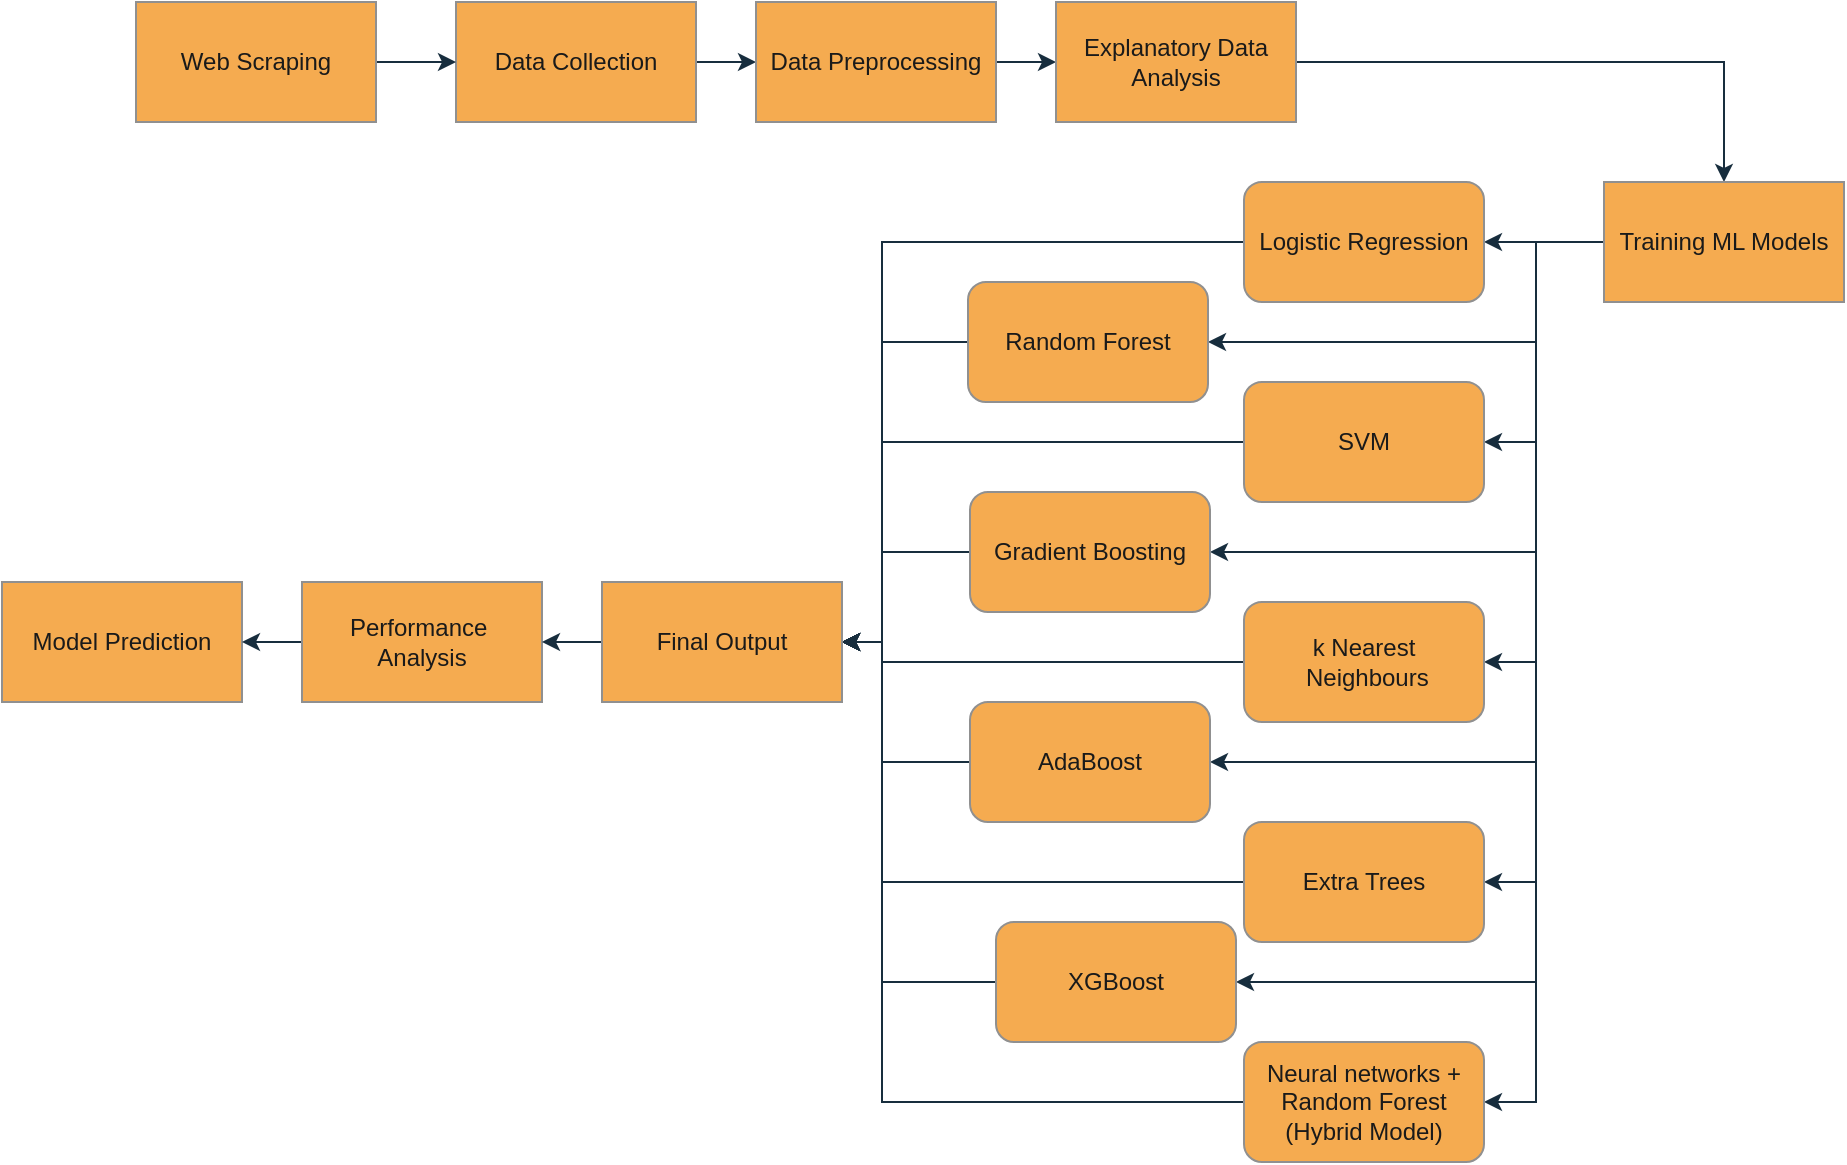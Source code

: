 <mxfile version="24.8.3">
  <diagram name="Page-1" id="HT2WMo09DTtW-1jqWPCU">
    <mxGraphModel dx="2021" dy="825" grid="1" gridSize="10" guides="1" tooltips="1" connect="1" arrows="1" fold="1" page="1" pageScale="1" pageWidth="827" pageHeight="1169" math="0" shadow="0">
      <root>
        <mxCell id="0" />
        <mxCell id="1" parent="0" />
        <mxCell id="l6RL3SkBM8rlpHYd0n0w-6" style="edgeStyle=orthogonalEdgeStyle;rounded=0;orthogonalLoop=1;jettySize=auto;html=1;entryX=0;entryY=0.5;entryDx=0;entryDy=0;labelBackgroundColor=none;strokeColor=#182E3E;fontColor=default;" parent="1" source="l6RL3SkBM8rlpHYd0n0w-1" target="l6RL3SkBM8rlpHYd0n0w-2" edge="1">
          <mxGeometry relative="1" as="geometry" />
        </mxCell>
        <mxCell id="l6RL3SkBM8rlpHYd0n0w-1" value="Data Collection" style="rounded=0;whiteSpace=wrap;html=1;labelBackgroundColor=none;fillColor=#F5AB50;strokeColor=#909090;fontColor=#1A1A1A;" parent="1" vertex="1">
          <mxGeometry x="180" y="300" width="120" height="60" as="geometry" />
        </mxCell>
        <mxCell id="l6RL3SkBM8rlpHYd0n0w-8" style="edgeStyle=orthogonalEdgeStyle;rounded=0;orthogonalLoop=1;jettySize=auto;html=1;entryX=0;entryY=0.5;entryDx=0;entryDy=0;labelBackgroundColor=none;strokeColor=#182E3E;fontColor=default;" parent="1" source="l6RL3SkBM8rlpHYd0n0w-2" target="l6RL3SkBM8rlpHYd0n0w-7" edge="1">
          <mxGeometry relative="1" as="geometry" />
        </mxCell>
        <mxCell id="l6RL3SkBM8rlpHYd0n0w-2" value="Data Preprocessing" style="rounded=0;whiteSpace=wrap;html=1;labelBackgroundColor=none;fillColor=#F5AB50;strokeColor=#909090;fontColor=#1A1A1A;" parent="1" vertex="1">
          <mxGeometry x="330" y="300" width="120" height="60" as="geometry" />
        </mxCell>
        <mxCell id="l6RL3SkBM8rlpHYd0n0w-4" style="edgeStyle=orthogonalEdgeStyle;rounded=0;orthogonalLoop=1;jettySize=auto;html=1;entryX=0;entryY=0.5;entryDx=0;entryDy=0;labelBackgroundColor=none;strokeColor=#182E3E;fontColor=default;" parent="1" source="l6RL3SkBM8rlpHYd0n0w-3" target="l6RL3SkBM8rlpHYd0n0w-1" edge="1">
          <mxGeometry relative="1" as="geometry" />
        </mxCell>
        <mxCell id="l6RL3SkBM8rlpHYd0n0w-3" value="Web Scraping" style="rounded=0;whiteSpace=wrap;html=1;labelBackgroundColor=none;fillColor=#F5AB50;strokeColor=#909090;fontColor=#1A1A1A;" parent="1" vertex="1">
          <mxGeometry x="20" y="300" width="120" height="60" as="geometry" />
        </mxCell>
        <mxCell id="l6RL3SkBM8rlpHYd0n0w-57" style="edgeStyle=orthogonalEdgeStyle;rounded=0;orthogonalLoop=1;jettySize=auto;html=1;entryX=0.5;entryY=0;entryDx=0;entryDy=0;labelBackgroundColor=none;strokeColor=#182E3E;fontColor=default;" parent="1" source="l6RL3SkBM8rlpHYd0n0w-7" target="l6RL3SkBM8rlpHYd0n0w-9" edge="1">
          <mxGeometry relative="1" as="geometry" />
        </mxCell>
        <mxCell id="l6RL3SkBM8rlpHYd0n0w-7" value="Explanatory Data Analysis" style="rounded=0;whiteSpace=wrap;html=1;labelBackgroundColor=none;fillColor=#F5AB50;strokeColor=#909090;fontColor=#1A1A1A;" parent="1" vertex="1">
          <mxGeometry x="480" y="300" width="120" height="60" as="geometry" />
        </mxCell>
        <mxCell id="l6RL3SkBM8rlpHYd0n0w-47" style="edgeStyle=orthogonalEdgeStyle;rounded=0;orthogonalLoop=1;jettySize=auto;html=1;entryX=1;entryY=0.5;entryDx=0;entryDy=0;labelBackgroundColor=none;strokeColor=#182E3E;fontColor=default;" parent="1" source="l6RL3SkBM8rlpHYd0n0w-9" target="l6RL3SkBM8rlpHYd0n0w-11" edge="1">
          <mxGeometry relative="1" as="geometry" />
        </mxCell>
        <mxCell id="cdA00zsVYo2Pa4NyI3hN-2" style="edgeStyle=orthogonalEdgeStyle;rounded=0;orthogonalLoop=1;jettySize=auto;html=1;strokeColor=#182E3E;fontColor=#1A1A1A;" edge="1" parent="1" source="l6RL3SkBM8rlpHYd0n0w-9" target="l6RL3SkBM8rlpHYd0n0w-13">
          <mxGeometry relative="1" as="geometry">
            <Array as="points">
              <mxPoint x="720" y="420" />
              <mxPoint x="720" y="470" />
            </Array>
          </mxGeometry>
        </mxCell>
        <mxCell id="cdA00zsVYo2Pa4NyI3hN-3" style="edgeStyle=orthogonalEdgeStyle;rounded=0;orthogonalLoop=1;jettySize=auto;html=1;entryX=1;entryY=0.5;entryDx=0;entryDy=0;strokeColor=#182E3E;fontColor=#1A1A1A;" edge="1" parent="1" source="l6RL3SkBM8rlpHYd0n0w-9" target="l6RL3SkBM8rlpHYd0n0w-14">
          <mxGeometry relative="1" as="geometry">
            <Array as="points">
              <mxPoint x="720" y="420" />
              <mxPoint x="720" y="520" />
            </Array>
          </mxGeometry>
        </mxCell>
        <mxCell id="cdA00zsVYo2Pa4NyI3hN-4" style="edgeStyle=orthogonalEdgeStyle;rounded=0;orthogonalLoop=1;jettySize=auto;html=1;entryX=1;entryY=0.5;entryDx=0;entryDy=0;strokeColor=#182E3E;fontColor=#1A1A1A;" edge="1" parent="1" source="l6RL3SkBM8rlpHYd0n0w-9" target="l6RL3SkBM8rlpHYd0n0w-15">
          <mxGeometry relative="1" as="geometry">
            <Array as="points">
              <mxPoint x="720" y="420" />
              <mxPoint x="720" y="575" />
            </Array>
          </mxGeometry>
        </mxCell>
        <mxCell id="cdA00zsVYo2Pa4NyI3hN-5" style="edgeStyle=orthogonalEdgeStyle;rounded=0;orthogonalLoop=1;jettySize=auto;html=1;entryX=1;entryY=0.5;entryDx=0;entryDy=0;strokeColor=#182E3E;fontColor=#1A1A1A;" edge="1" parent="1" source="l6RL3SkBM8rlpHYd0n0w-9" target="l6RL3SkBM8rlpHYd0n0w-16">
          <mxGeometry relative="1" as="geometry">
            <Array as="points">
              <mxPoint x="720" y="420" />
              <mxPoint x="720" y="630" />
            </Array>
          </mxGeometry>
        </mxCell>
        <mxCell id="cdA00zsVYo2Pa4NyI3hN-6" style="edgeStyle=orthogonalEdgeStyle;rounded=0;orthogonalLoop=1;jettySize=auto;html=1;entryX=1;entryY=0.5;entryDx=0;entryDy=0;strokeColor=#182E3E;fontColor=#1A1A1A;" edge="1" parent="1" source="l6RL3SkBM8rlpHYd0n0w-9" target="l6RL3SkBM8rlpHYd0n0w-17">
          <mxGeometry relative="1" as="geometry">
            <Array as="points">
              <mxPoint x="720" y="420" />
              <mxPoint x="720" y="680" />
            </Array>
          </mxGeometry>
        </mxCell>
        <mxCell id="cdA00zsVYo2Pa4NyI3hN-7" style="edgeStyle=orthogonalEdgeStyle;rounded=0;orthogonalLoop=1;jettySize=auto;html=1;entryX=1;entryY=0.5;entryDx=0;entryDy=0;strokeColor=#182E3E;fontColor=#1A1A1A;" edge="1" parent="1" source="l6RL3SkBM8rlpHYd0n0w-9" target="l6RL3SkBM8rlpHYd0n0w-18">
          <mxGeometry relative="1" as="geometry">
            <Array as="points">
              <mxPoint x="720" y="420" />
              <mxPoint x="720" y="740" />
            </Array>
          </mxGeometry>
        </mxCell>
        <mxCell id="cdA00zsVYo2Pa4NyI3hN-8" style="edgeStyle=orthogonalEdgeStyle;rounded=0;orthogonalLoop=1;jettySize=auto;html=1;entryX=1;entryY=0.5;entryDx=0;entryDy=0;strokeColor=#182E3E;fontColor=#1A1A1A;" edge="1" parent="1" source="l6RL3SkBM8rlpHYd0n0w-9" target="l6RL3SkBM8rlpHYd0n0w-19">
          <mxGeometry relative="1" as="geometry">
            <Array as="points">
              <mxPoint x="720" y="420" />
              <mxPoint x="720" y="790" />
            </Array>
          </mxGeometry>
        </mxCell>
        <mxCell id="cdA00zsVYo2Pa4NyI3hN-9" style="edgeStyle=orthogonalEdgeStyle;rounded=0;orthogonalLoop=1;jettySize=auto;html=1;entryX=1;entryY=0.5;entryDx=0;entryDy=0;strokeColor=#182E3E;fontColor=#1A1A1A;" edge="1" parent="1" source="l6RL3SkBM8rlpHYd0n0w-9" target="l6RL3SkBM8rlpHYd0n0w-20">
          <mxGeometry relative="1" as="geometry">
            <Array as="points">
              <mxPoint x="720" y="420" />
              <mxPoint x="720" y="850" />
            </Array>
          </mxGeometry>
        </mxCell>
        <mxCell id="l6RL3SkBM8rlpHYd0n0w-9" value="Training ML Models" style="rounded=0;whiteSpace=wrap;html=1;labelBackgroundColor=none;fillColor=#F5AB50;strokeColor=#909090;fontColor=#1A1A1A;" parent="1" vertex="1">
          <mxGeometry x="754" y="390" width="120" height="60" as="geometry" />
        </mxCell>
        <mxCell id="l6RL3SkBM8rlpHYd0n0w-66" style="edgeStyle=orthogonalEdgeStyle;rounded=0;orthogonalLoop=1;jettySize=auto;html=1;entryX=1;entryY=0.5;entryDx=0;entryDy=0;labelBackgroundColor=none;strokeColor=#182E3E;fontColor=default;" parent="1" source="l6RL3SkBM8rlpHYd0n0w-11" target="l6RL3SkBM8rlpHYd0n0w-44" edge="1">
          <mxGeometry relative="1" as="geometry">
            <Array as="points">
              <mxPoint x="393" y="420" />
              <mxPoint x="393" y="620" />
            </Array>
          </mxGeometry>
        </mxCell>
        <mxCell id="l6RL3SkBM8rlpHYd0n0w-11" value="Logistic Regression" style="rounded=1;whiteSpace=wrap;html=1;labelBackgroundColor=none;fillColor=#F5AB50;strokeColor=#909090;fontColor=#1A1A1A;" parent="1" vertex="1">
          <mxGeometry x="574" y="390" width="120" height="60" as="geometry" />
        </mxCell>
        <mxCell id="l6RL3SkBM8rlpHYd0n0w-64" style="edgeStyle=orthogonalEdgeStyle;rounded=0;orthogonalLoop=1;jettySize=auto;html=1;entryX=1;entryY=0.5;entryDx=0;entryDy=0;labelBackgroundColor=none;strokeColor=#182E3E;fontColor=default;" parent="1" source="l6RL3SkBM8rlpHYd0n0w-13" target="l6RL3SkBM8rlpHYd0n0w-44" edge="1">
          <mxGeometry relative="1" as="geometry">
            <Array as="points">
              <mxPoint x="393" y="470" />
              <mxPoint x="393" y="620" />
            </Array>
          </mxGeometry>
        </mxCell>
        <mxCell id="l6RL3SkBM8rlpHYd0n0w-13" value="Random Forest" style="rounded=1;whiteSpace=wrap;html=1;labelBackgroundColor=none;fillColor=#F5AB50;strokeColor=#909090;fontColor=#1A1A1A;" parent="1" vertex="1">
          <mxGeometry x="436" y="440" width="120" height="60" as="geometry" />
        </mxCell>
        <mxCell id="l6RL3SkBM8rlpHYd0n0w-63" style="edgeStyle=orthogonalEdgeStyle;rounded=0;orthogonalLoop=1;jettySize=auto;html=1;entryX=1;entryY=0.5;entryDx=0;entryDy=0;labelBackgroundColor=none;strokeColor=#182E3E;fontColor=default;" parent="1" source="l6RL3SkBM8rlpHYd0n0w-14" target="l6RL3SkBM8rlpHYd0n0w-44" edge="1">
          <mxGeometry relative="1" as="geometry">
            <Array as="points">
              <mxPoint x="393" y="520" />
              <mxPoint x="393" y="620" />
            </Array>
          </mxGeometry>
        </mxCell>
        <mxCell id="l6RL3SkBM8rlpHYd0n0w-14" value="SVM" style="rounded=1;whiteSpace=wrap;html=1;labelBackgroundColor=none;fillColor=#F5AB50;strokeColor=#909090;fontColor=#1A1A1A;" parent="1" vertex="1">
          <mxGeometry x="574" y="490" width="120" height="60" as="geometry" />
        </mxCell>
        <mxCell id="l6RL3SkBM8rlpHYd0n0w-62" style="edgeStyle=orthogonalEdgeStyle;rounded=0;orthogonalLoop=1;jettySize=auto;html=1;entryX=1;entryY=0.5;entryDx=0;entryDy=0;labelBackgroundColor=none;strokeColor=#182E3E;fontColor=default;" parent="1" source="l6RL3SkBM8rlpHYd0n0w-15" target="l6RL3SkBM8rlpHYd0n0w-44" edge="1">
          <mxGeometry relative="1" as="geometry">
            <Array as="points">
              <mxPoint x="393" y="575" />
              <mxPoint x="393" y="620" />
            </Array>
          </mxGeometry>
        </mxCell>
        <mxCell id="l6RL3SkBM8rlpHYd0n0w-15" value="Gradient Boosting" style="rounded=1;whiteSpace=wrap;html=1;labelBackgroundColor=none;fillColor=#F5AB50;strokeColor=#909090;fontColor=#1A1A1A;" parent="1" vertex="1">
          <mxGeometry x="437" y="545" width="120" height="60" as="geometry" />
        </mxCell>
        <mxCell id="l6RL3SkBM8rlpHYd0n0w-61" value="" style="edgeStyle=orthogonalEdgeStyle;rounded=0;orthogonalLoop=1;jettySize=auto;html=1;labelBackgroundColor=none;strokeColor=#182E3E;fontColor=default;" parent="1" source="l6RL3SkBM8rlpHYd0n0w-16" target="l6RL3SkBM8rlpHYd0n0w-44" edge="1">
          <mxGeometry relative="1" as="geometry">
            <Array as="points">
              <mxPoint x="393" y="630" />
              <mxPoint x="393" y="620" />
            </Array>
          </mxGeometry>
        </mxCell>
        <mxCell id="l6RL3SkBM8rlpHYd0n0w-16" value="k Nearest&lt;div&gt;&amp;nbsp;Neighbours&lt;/div&gt;" style="rounded=1;whiteSpace=wrap;html=1;labelBackgroundColor=none;fillColor=#F5AB50;strokeColor=#909090;fontColor=#1A1A1A;" parent="1" vertex="1">
          <mxGeometry x="574" y="600" width="120" height="60" as="geometry" />
        </mxCell>
        <mxCell id="l6RL3SkBM8rlpHYd0n0w-67" style="edgeStyle=orthogonalEdgeStyle;rounded=0;orthogonalLoop=1;jettySize=auto;html=1;entryX=1;entryY=0.5;entryDx=0;entryDy=0;labelBackgroundColor=none;strokeColor=#182E3E;fontColor=default;" parent="1" source="l6RL3SkBM8rlpHYd0n0w-17" target="l6RL3SkBM8rlpHYd0n0w-44" edge="1">
          <mxGeometry relative="1" as="geometry">
            <Array as="points">
              <mxPoint x="393" y="680" />
              <mxPoint x="393" y="620" />
            </Array>
          </mxGeometry>
        </mxCell>
        <mxCell id="l6RL3SkBM8rlpHYd0n0w-17" value="AdaBoost" style="rounded=1;whiteSpace=wrap;html=1;labelBackgroundColor=none;fillColor=#F5AB50;strokeColor=#909090;fontColor=#1A1A1A;" parent="1" vertex="1">
          <mxGeometry x="437" y="650" width="120" height="60" as="geometry" />
        </mxCell>
        <mxCell id="l6RL3SkBM8rlpHYd0n0w-68" style="edgeStyle=orthogonalEdgeStyle;rounded=0;orthogonalLoop=1;jettySize=auto;html=1;entryX=1;entryY=0.5;entryDx=0;entryDy=0;labelBackgroundColor=none;strokeColor=#182E3E;fontColor=default;" parent="1" source="l6RL3SkBM8rlpHYd0n0w-18" target="l6RL3SkBM8rlpHYd0n0w-44" edge="1">
          <mxGeometry relative="1" as="geometry">
            <Array as="points">
              <mxPoint x="393" y="740" />
              <mxPoint x="393" y="620" />
            </Array>
          </mxGeometry>
        </mxCell>
        <mxCell id="l6RL3SkBM8rlpHYd0n0w-18" value="Extra Trees" style="rounded=1;whiteSpace=wrap;html=1;labelBackgroundColor=none;fillColor=#F5AB50;strokeColor=#909090;fontColor=#1A1A1A;" parent="1" vertex="1">
          <mxGeometry x="574" y="710" width="120" height="60" as="geometry" />
        </mxCell>
        <mxCell id="l6RL3SkBM8rlpHYd0n0w-69" style="edgeStyle=orthogonalEdgeStyle;rounded=0;orthogonalLoop=1;jettySize=auto;html=1;entryX=1;entryY=0.5;entryDx=0;entryDy=0;labelBackgroundColor=none;strokeColor=#182E3E;fontColor=default;" parent="1" source="l6RL3SkBM8rlpHYd0n0w-19" target="l6RL3SkBM8rlpHYd0n0w-44" edge="1">
          <mxGeometry relative="1" as="geometry">
            <Array as="points">
              <mxPoint x="393" y="790" />
              <mxPoint x="393" y="620" />
            </Array>
          </mxGeometry>
        </mxCell>
        <mxCell id="l6RL3SkBM8rlpHYd0n0w-19" value="XGBoost" style="rounded=1;whiteSpace=wrap;html=1;labelBackgroundColor=none;fillColor=#F5AB50;strokeColor=#909090;fontColor=#1A1A1A;" parent="1" vertex="1">
          <mxGeometry x="450" y="760" width="120" height="60" as="geometry" />
        </mxCell>
        <mxCell id="l6RL3SkBM8rlpHYd0n0w-70" style="edgeStyle=orthogonalEdgeStyle;rounded=0;orthogonalLoop=1;jettySize=auto;html=1;entryX=1;entryY=0.5;entryDx=0;entryDy=0;labelBackgroundColor=none;strokeColor=#182E3E;fontColor=default;" parent="1" source="l6RL3SkBM8rlpHYd0n0w-20" target="l6RL3SkBM8rlpHYd0n0w-44" edge="1">
          <mxGeometry relative="1" as="geometry">
            <Array as="points">
              <mxPoint x="393" y="850" />
              <mxPoint x="393" y="620" />
            </Array>
          </mxGeometry>
        </mxCell>
        <mxCell id="l6RL3SkBM8rlpHYd0n0w-20" value="Neural networks + Random Forest (Hybrid Model)" style="rounded=1;whiteSpace=wrap;html=1;labelBackgroundColor=none;fillColor=#F5AB50;strokeColor=#909090;fontColor=#1A1A1A;" parent="1" vertex="1">
          <mxGeometry x="574" y="820" width="120" height="60" as="geometry" />
        </mxCell>
        <mxCell id="l6RL3SkBM8rlpHYd0n0w-31" value="Model Prediction" style="rounded=0;whiteSpace=wrap;html=1;labelBackgroundColor=none;fillColor=#F5AB50;strokeColor=#909090;fontColor=#1A1A1A;" parent="1" vertex="1">
          <mxGeometry x="-47" y="590" width="120" height="60" as="geometry" />
        </mxCell>
        <mxCell id="l6RL3SkBM8rlpHYd0n0w-60" value="" style="edgeStyle=orthogonalEdgeStyle;rounded=0;orthogonalLoop=1;jettySize=auto;html=1;labelBackgroundColor=none;strokeColor=#182E3E;fontColor=default;" parent="1" source="l6RL3SkBM8rlpHYd0n0w-42" target="l6RL3SkBM8rlpHYd0n0w-31" edge="1">
          <mxGeometry relative="1" as="geometry" />
        </mxCell>
        <mxCell id="l6RL3SkBM8rlpHYd0n0w-42" value="Performance&amp;nbsp;&lt;div&gt;Analysis&lt;/div&gt;" style="rounded=0;whiteSpace=wrap;html=1;labelBackgroundColor=none;fillColor=#F5AB50;strokeColor=#909090;fontColor=#1A1A1A;" parent="1" vertex="1">
          <mxGeometry x="103" y="590" width="120" height="60" as="geometry" />
        </mxCell>
        <mxCell id="l6RL3SkBM8rlpHYd0n0w-59" value="" style="edgeStyle=orthogonalEdgeStyle;rounded=0;orthogonalLoop=1;jettySize=auto;html=1;labelBackgroundColor=none;strokeColor=#182E3E;fontColor=default;" parent="1" source="l6RL3SkBM8rlpHYd0n0w-44" target="l6RL3SkBM8rlpHYd0n0w-42" edge="1">
          <mxGeometry relative="1" as="geometry" />
        </mxCell>
        <mxCell id="l6RL3SkBM8rlpHYd0n0w-44" value="Final Output" style="rounded=0;whiteSpace=wrap;html=1;labelBackgroundColor=none;fillColor=#F5AB50;strokeColor=#909090;fontColor=#1A1A1A;" parent="1" vertex="1">
          <mxGeometry x="253" y="590" width="120" height="60" as="geometry" />
        </mxCell>
      </root>
    </mxGraphModel>
  </diagram>
</mxfile>
